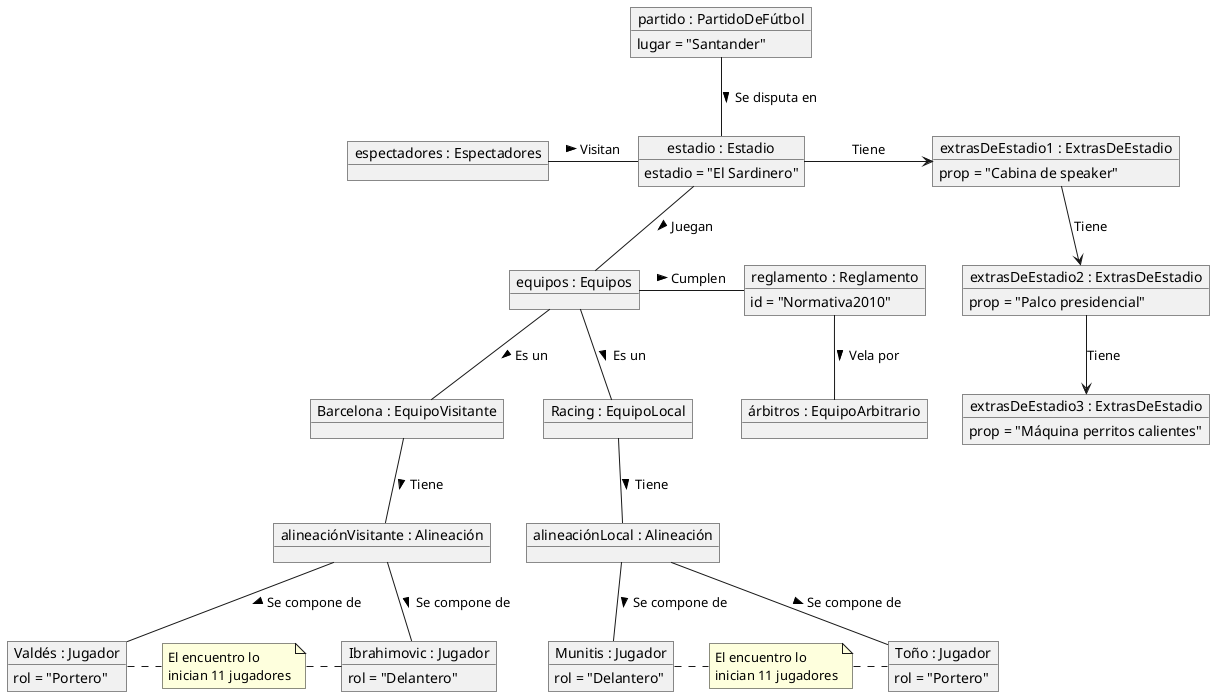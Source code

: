 @startuml Objetos

object "partido : PartidoDeFútbol" as PartidoDeFútbol {
    lugar = "Santander"
}

object "estadio : Estadio" as Estadio {
    estadio = "El Sardinero"
}

object "espectadores : Espectadores" as Espectadores

object "extrasDeEstadio1 : ExtrasDeEstadio" as ExtrasDeEstadio1 {
    prop = "Cabina de speaker"
}

object "extrasDeEstadio2 : ExtrasDeEstadio" as ExtrasDeEstadio2 {
    prop = "Palco presidencial"
}

object "extrasDeEstadio3 : ExtrasDeEstadio" as ExtrasDeEstadio3 {
    prop = "Máquina perritos calientes"
}

object "equipos : Equipos" as Equipos

object "Racing : EquipoLocal" as EquipoLocal
object "Barcelona : EquipoVisitante" as EquipoVisitante
object "árbitros : EquipoArbitrario" as EquipoArbitrario

object "alineaciónLocal : Alineación" as AlineaciónLocal
object "alineaciónVisitante : Alineación" as AlineaciónVisitante

object "reglamento : Reglamento" as Reglamento {
    id = "Normativa2010"
}

object "Munitis : Jugador" as JugadorLocal1 {
    rol = "Delantero"
}
object "Toño : Jugador" as JugadorLocal2 {
    rol = "Portero"
}

object "Valdés : Jugador" as JugadorVisitante1 {
    rol = "Portero"
}

object "Ibrahimovic : Jugador" as JugadorVisitante2 {
    rol = "Delantero"
}

note "El encuentro lo\ninician 11 jugadores" as nota2
note "El encuentro lo\ninician 11 jugadores" as nota1


PartidoDeFútbol -d- Estadio : Se disputa en >

Estadio -l- Espectadores : Visitan <
Estadio -r-> ExtrasDeEstadio1 : Tiene
ExtrasDeEstadio1 -d-> ExtrasDeEstadio2 : Tiene 
ExtrasDeEstadio2 -d-> ExtrasDeEstadio3 : Tiene

Estadio -d- Equipos : Juegan >

Equipos -r- Reglamento : Cumplen >
Equipos -d- EquipoLocal : Es un >
Equipos -d- EquipoVisitante : Es un >

Reglamento -d- EquipoArbitrario : Vela por >

EquipoLocal -- AlineaciónLocal : Tiene >
EquipoVisitante -- AlineaciónVisitante : Tiene >

AlineaciónLocal -- JugadorLocal1 : Se compone de >
AlineaciónLocal -- JugadorLocal2 : Se compone de >

AlineaciónVisitante -- JugadorVisitante1 : Se compone de >
AlineaciónVisitante -- JugadorVisitante2 : Se compone de >

JugadorLocal1 .r. nota1
nota1 .r. JugadorLocal2

JugadorVisitante1 .r. nota2
nota2 .r. JugadorVisitante2
@enduml